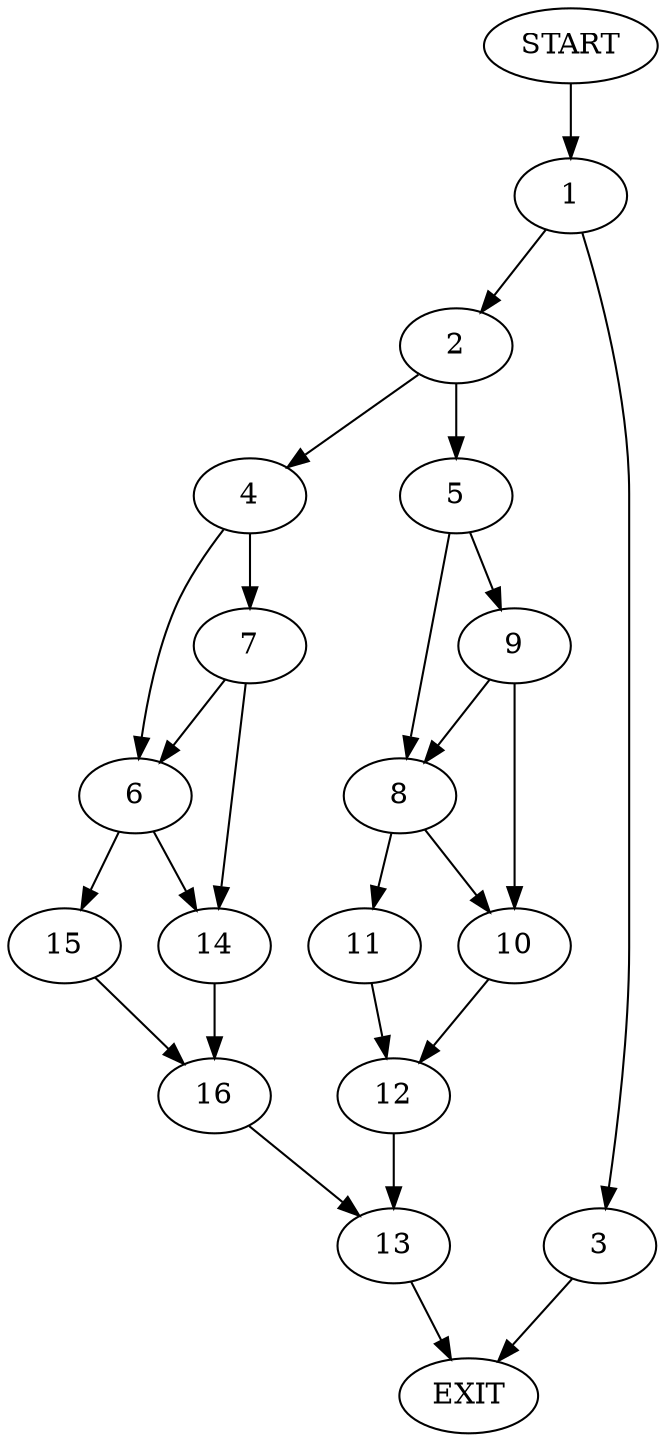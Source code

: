 digraph {
0 [label="START"]
17 [label="EXIT"]
0 -> 1
1 -> 2
1 -> 3
3 -> 17
2 -> 4
2 -> 5
4 -> 6
4 -> 7
5 -> 8
5 -> 9
9 -> 8
9 -> 10
8 -> 11
8 -> 10
10 -> 12
11 -> 12
12 -> 13
13 -> 17
6 -> 14
6 -> 15
7 -> 6
7 -> 14
14 -> 16
15 -> 16
16 -> 13
}
